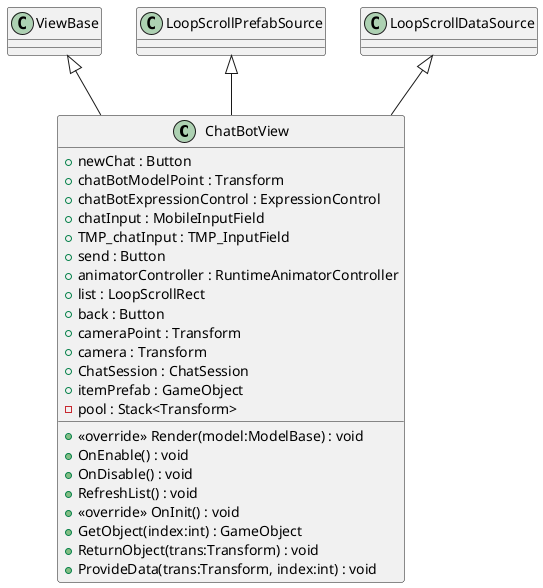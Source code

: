 @startuml
class ChatBotView {
    + newChat : Button
    + chatBotModelPoint : Transform
    + chatBotExpressionControl : ExpressionControl
    + chatInput : MobileInputField
    + TMP_chatInput : TMP_InputField
    + send : Button
    + animatorController : RuntimeAnimatorController
    + list : LoopScrollRect
    + back : Button
    + cameraPoint : Transform
    + camera : Transform
    + ChatSession : ChatSession
    + <<override>> Render(model:ModelBase) : void
    + OnEnable() : void
    + OnDisable() : void
    + RefreshList() : void
    + <<override>> OnInit() : void
    + itemPrefab : GameObject
    - pool : Stack<Transform>
    + GetObject(index:int) : GameObject
    + ReturnObject(trans:Transform) : void
    + ProvideData(trans:Transform, index:int) : void
}
ViewBase <|-- ChatBotView
LoopScrollPrefabSource <|-- ChatBotView
LoopScrollDataSource <|-- ChatBotView
@enduml
